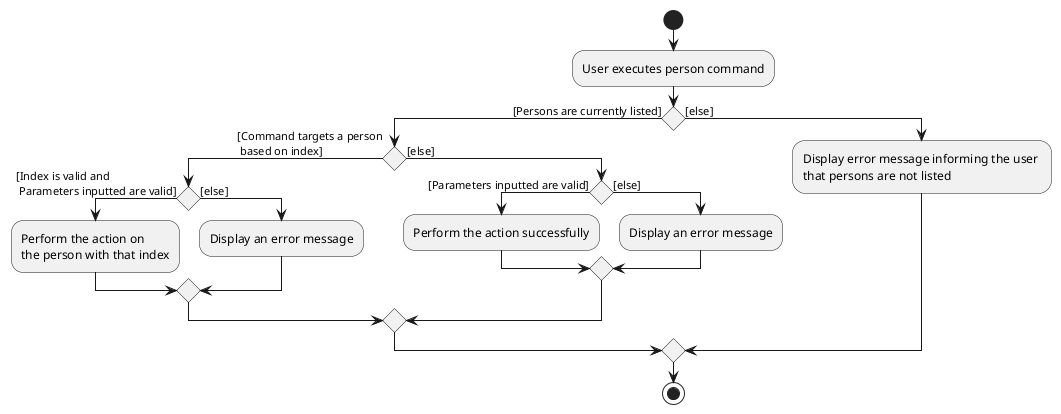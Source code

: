 @startuml
start
:User executes person command;

if () then ([Persons are currently listed])
    if () then ([Command targets a person\n based on index])
        if () then ([Index is valid and\n Parameters inputted are valid])
            :Perform the action on \nthe person with that index;
        else ([else])
            :Display an error message;
        endif
    else ([else])
        if () then ([Parameters inputted are valid])
            :Perform the action successfully;
        else ([else])
            :Display an error message;
        endif
    endif
else ([else])
    :Display error message informing the user \nthat persons are not listed;
endif
stop
@enduml
